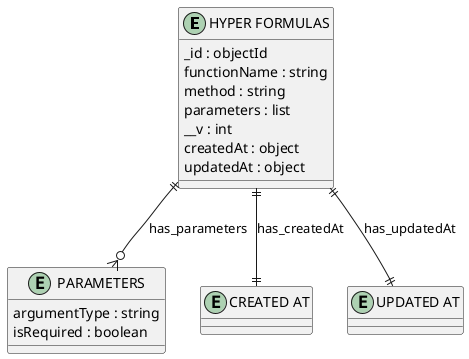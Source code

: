@startuml HYPER_FORMULAS_Diagram

entity "HYPER FORMULAS" as HYPER_FORMULAS {
  _id : objectId
  functionName : string
  method : string
  parameters : list
  __v : int
  createdAt : object
  updatedAt : object
}

entity "PARAMETERS" as PARAMETERS {
  argumentType : string
  isRequired : boolean
}

entity "CREATED AT" as CREATED_AT {
}

entity "UPDATED AT" as UPDATED_AT {
}

' // Relationships
HYPER_FORMULAS ||--o{ PARAMETERS : has_parameters
HYPER_FORMULAS ||--|| CREATED_AT : has_createdAt
HYPER_FORMULAS ||--|| UPDATED_AT : has_updatedAt
@enduml